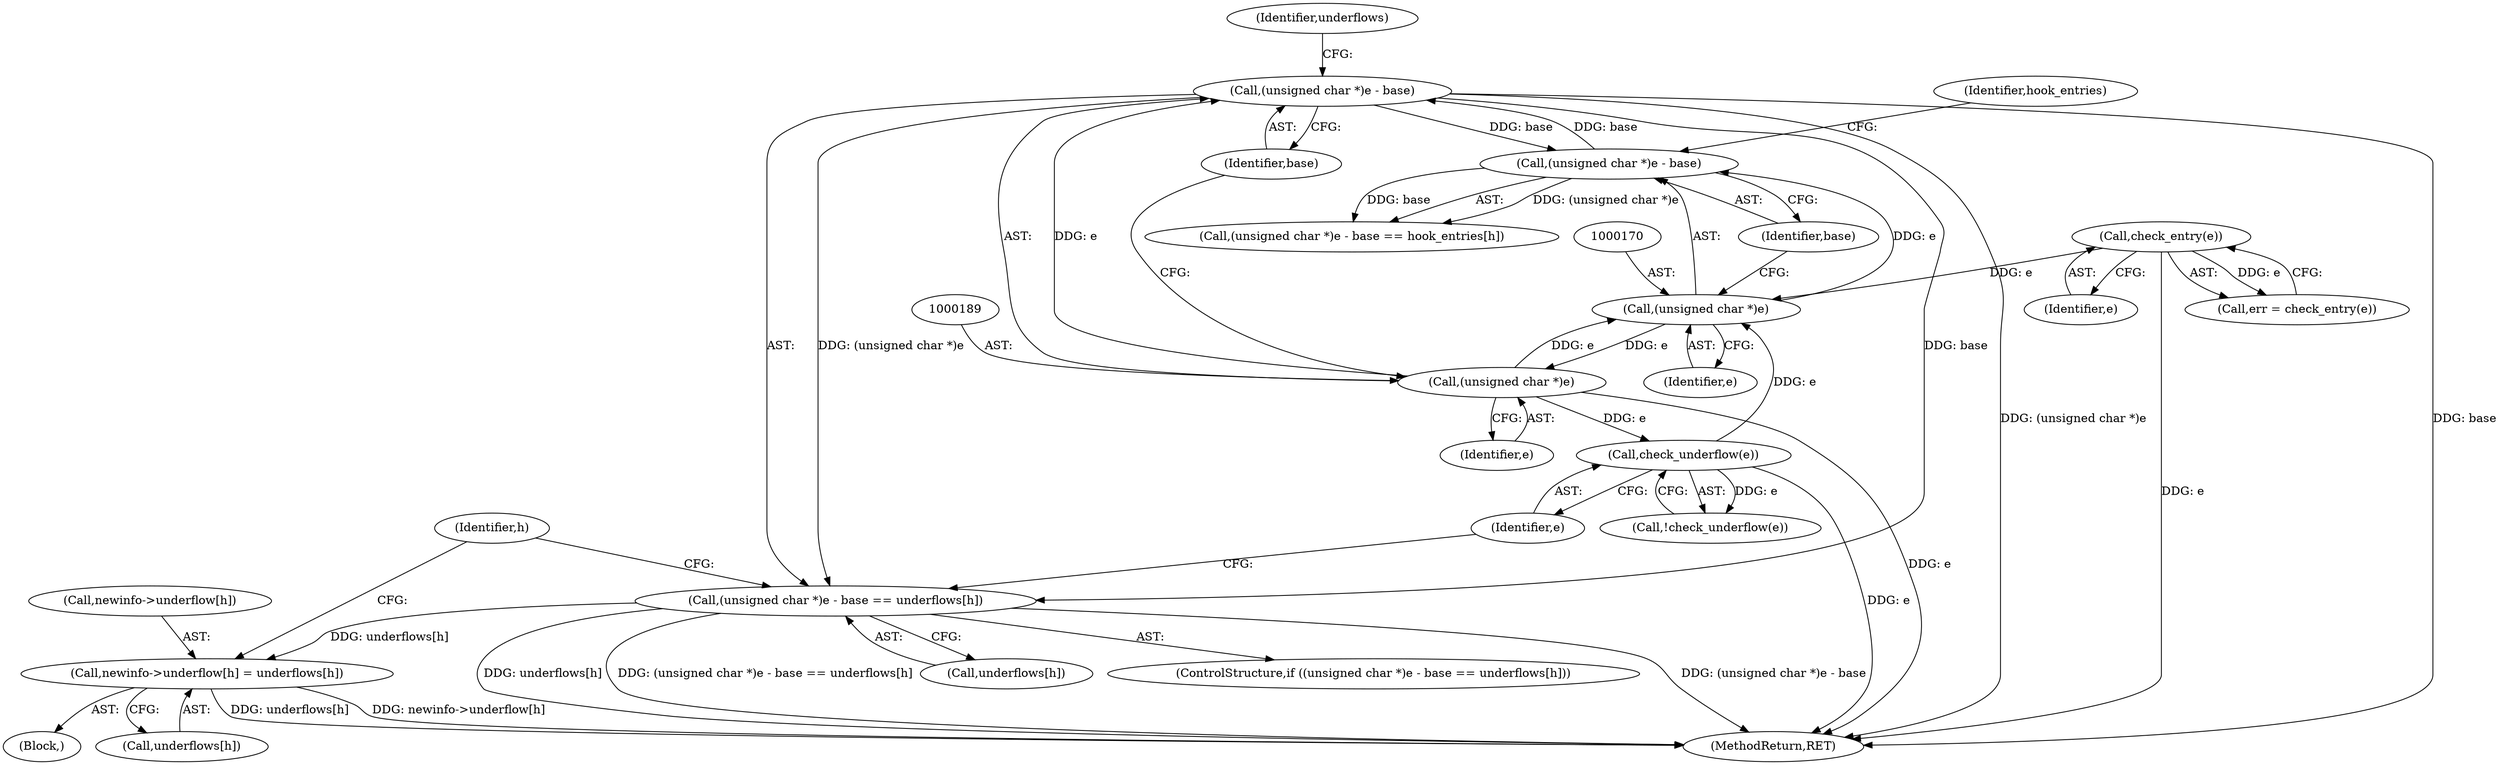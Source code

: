 digraph "0_linux_6e94e0cfb0887e4013b3b930fa6ab1fe6bb6ba91_2@pointer" {
"1000206" [label="(Call,newinfo->underflow[h] = underflows[h])"];
"1000186" [label="(Call,(unsigned char *)e - base == underflows[h])"];
"1000187" [label="(Call,(unsigned char *)e - base)"];
"1000188" [label="(Call,(unsigned char *)e)"];
"1000169" [label="(Call,(unsigned char *)e)"];
"1000198" [label="(Call,check_underflow(e))"];
"1000142" [label="(Call,check_entry(e))"];
"1000168" [label="(Call,(unsigned char *)e - base)"];
"1000195" [label="(Block,)"];
"1000142" [label="(Call,check_entry(e))"];
"1000140" [label="(Call,err = check_entry(e))"];
"1000156" [label="(Identifier,h)"];
"1000168" [label="(Call,(unsigned char *)e - base)"];
"1000186" [label="(Call,(unsigned char *)e - base == underflows[h])"];
"1000223" [label="(MethodReturn,RET)"];
"1000206" [label="(Call,newinfo->underflow[h] = underflows[h])"];
"1000192" [label="(Call,underflows[h])"];
"1000169" [label="(Call,(unsigned char *)e)"];
"1000174" [label="(Identifier,hook_entries)"];
"1000185" [label="(ControlStructure,if ((unsigned char *)e - base == underflows[h]))"];
"1000198" [label="(Call,check_underflow(e))"];
"1000197" [label="(Call,!check_underflow(e))"];
"1000193" [label="(Identifier,underflows)"];
"1000187" [label="(Call,(unsigned char *)e - base)"];
"1000207" [label="(Call,newinfo->underflow[h])"];
"1000199" [label="(Identifier,e)"];
"1000212" [label="(Call,underflows[h])"];
"1000167" [label="(Call,(unsigned char *)e - base == hook_entries[h])"];
"1000191" [label="(Identifier,base)"];
"1000171" [label="(Identifier,e)"];
"1000188" [label="(Call,(unsigned char *)e)"];
"1000143" [label="(Identifier,e)"];
"1000190" [label="(Identifier,e)"];
"1000172" [label="(Identifier,base)"];
"1000206" -> "1000195"  [label="AST: "];
"1000206" -> "1000212"  [label="CFG: "];
"1000207" -> "1000206"  [label="AST: "];
"1000212" -> "1000206"  [label="AST: "];
"1000156" -> "1000206"  [label="CFG: "];
"1000206" -> "1000223"  [label="DDG: newinfo->underflow[h]"];
"1000206" -> "1000223"  [label="DDG: underflows[h]"];
"1000186" -> "1000206"  [label="DDG: underflows[h]"];
"1000186" -> "1000185"  [label="AST: "];
"1000186" -> "1000192"  [label="CFG: "];
"1000187" -> "1000186"  [label="AST: "];
"1000192" -> "1000186"  [label="AST: "];
"1000199" -> "1000186"  [label="CFG: "];
"1000156" -> "1000186"  [label="CFG: "];
"1000186" -> "1000223"  [label="DDG: (unsigned char *)e - base == underflows[h]"];
"1000186" -> "1000223"  [label="DDG: (unsigned char *)e - base"];
"1000186" -> "1000223"  [label="DDG: underflows[h]"];
"1000187" -> "1000186"  [label="DDG: (unsigned char *)e"];
"1000187" -> "1000186"  [label="DDG: base"];
"1000187" -> "1000191"  [label="CFG: "];
"1000188" -> "1000187"  [label="AST: "];
"1000191" -> "1000187"  [label="AST: "];
"1000193" -> "1000187"  [label="CFG: "];
"1000187" -> "1000223"  [label="DDG: (unsigned char *)e"];
"1000187" -> "1000223"  [label="DDG: base"];
"1000187" -> "1000168"  [label="DDG: base"];
"1000188" -> "1000187"  [label="DDG: e"];
"1000168" -> "1000187"  [label="DDG: base"];
"1000188" -> "1000190"  [label="CFG: "];
"1000189" -> "1000188"  [label="AST: "];
"1000190" -> "1000188"  [label="AST: "];
"1000191" -> "1000188"  [label="CFG: "];
"1000188" -> "1000223"  [label="DDG: e"];
"1000188" -> "1000169"  [label="DDG: e"];
"1000169" -> "1000188"  [label="DDG: e"];
"1000188" -> "1000198"  [label="DDG: e"];
"1000169" -> "1000168"  [label="AST: "];
"1000169" -> "1000171"  [label="CFG: "];
"1000170" -> "1000169"  [label="AST: "];
"1000171" -> "1000169"  [label="AST: "];
"1000172" -> "1000169"  [label="CFG: "];
"1000169" -> "1000168"  [label="DDG: e"];
"1000198" -> "1000169"  [label="DDG: e"];
"1000142" -> "1000169"  [label="DDG: e"];
"1000198" -> "1000197"  [label="AST: "];
"1000198" -> "1000199"  [label="CFG: "];
"1000199" -> "1000198"  [label="AST: "];
"1000197" -> "1000198"  [label="CFG: "];
"1000198" -> "1000223"  [label="DDG: e"];
"1000198" -> "1000197"  [label="DDG: e"];
"1000142" -> "1000140"  [label="AST: "];
"1000142" -> "1000143"  [label="CFG: "];
"1000143" -> "1000142"  [label="AST: "];
"1000140" -> "1000142"  [label="CFG: "];
"1000142" -> "1000223"  [label="DDG: e"];
"1000142" -> "1000140"  [label="DDG: e"];
"1000168" -> "1000167"  [label="AST: "];
"1000168" -> "1000172"  [label="CFG: "];
"1000172" -> "1000168"  [label="AST: "];
"1000174" -> "1000168"  [label="CFG: "];
"1000168" -> "1000167"  [label="DDG: (unsigned char *)e"];
"1000168" -> "1000167"  [label="DDG: base"];
}
